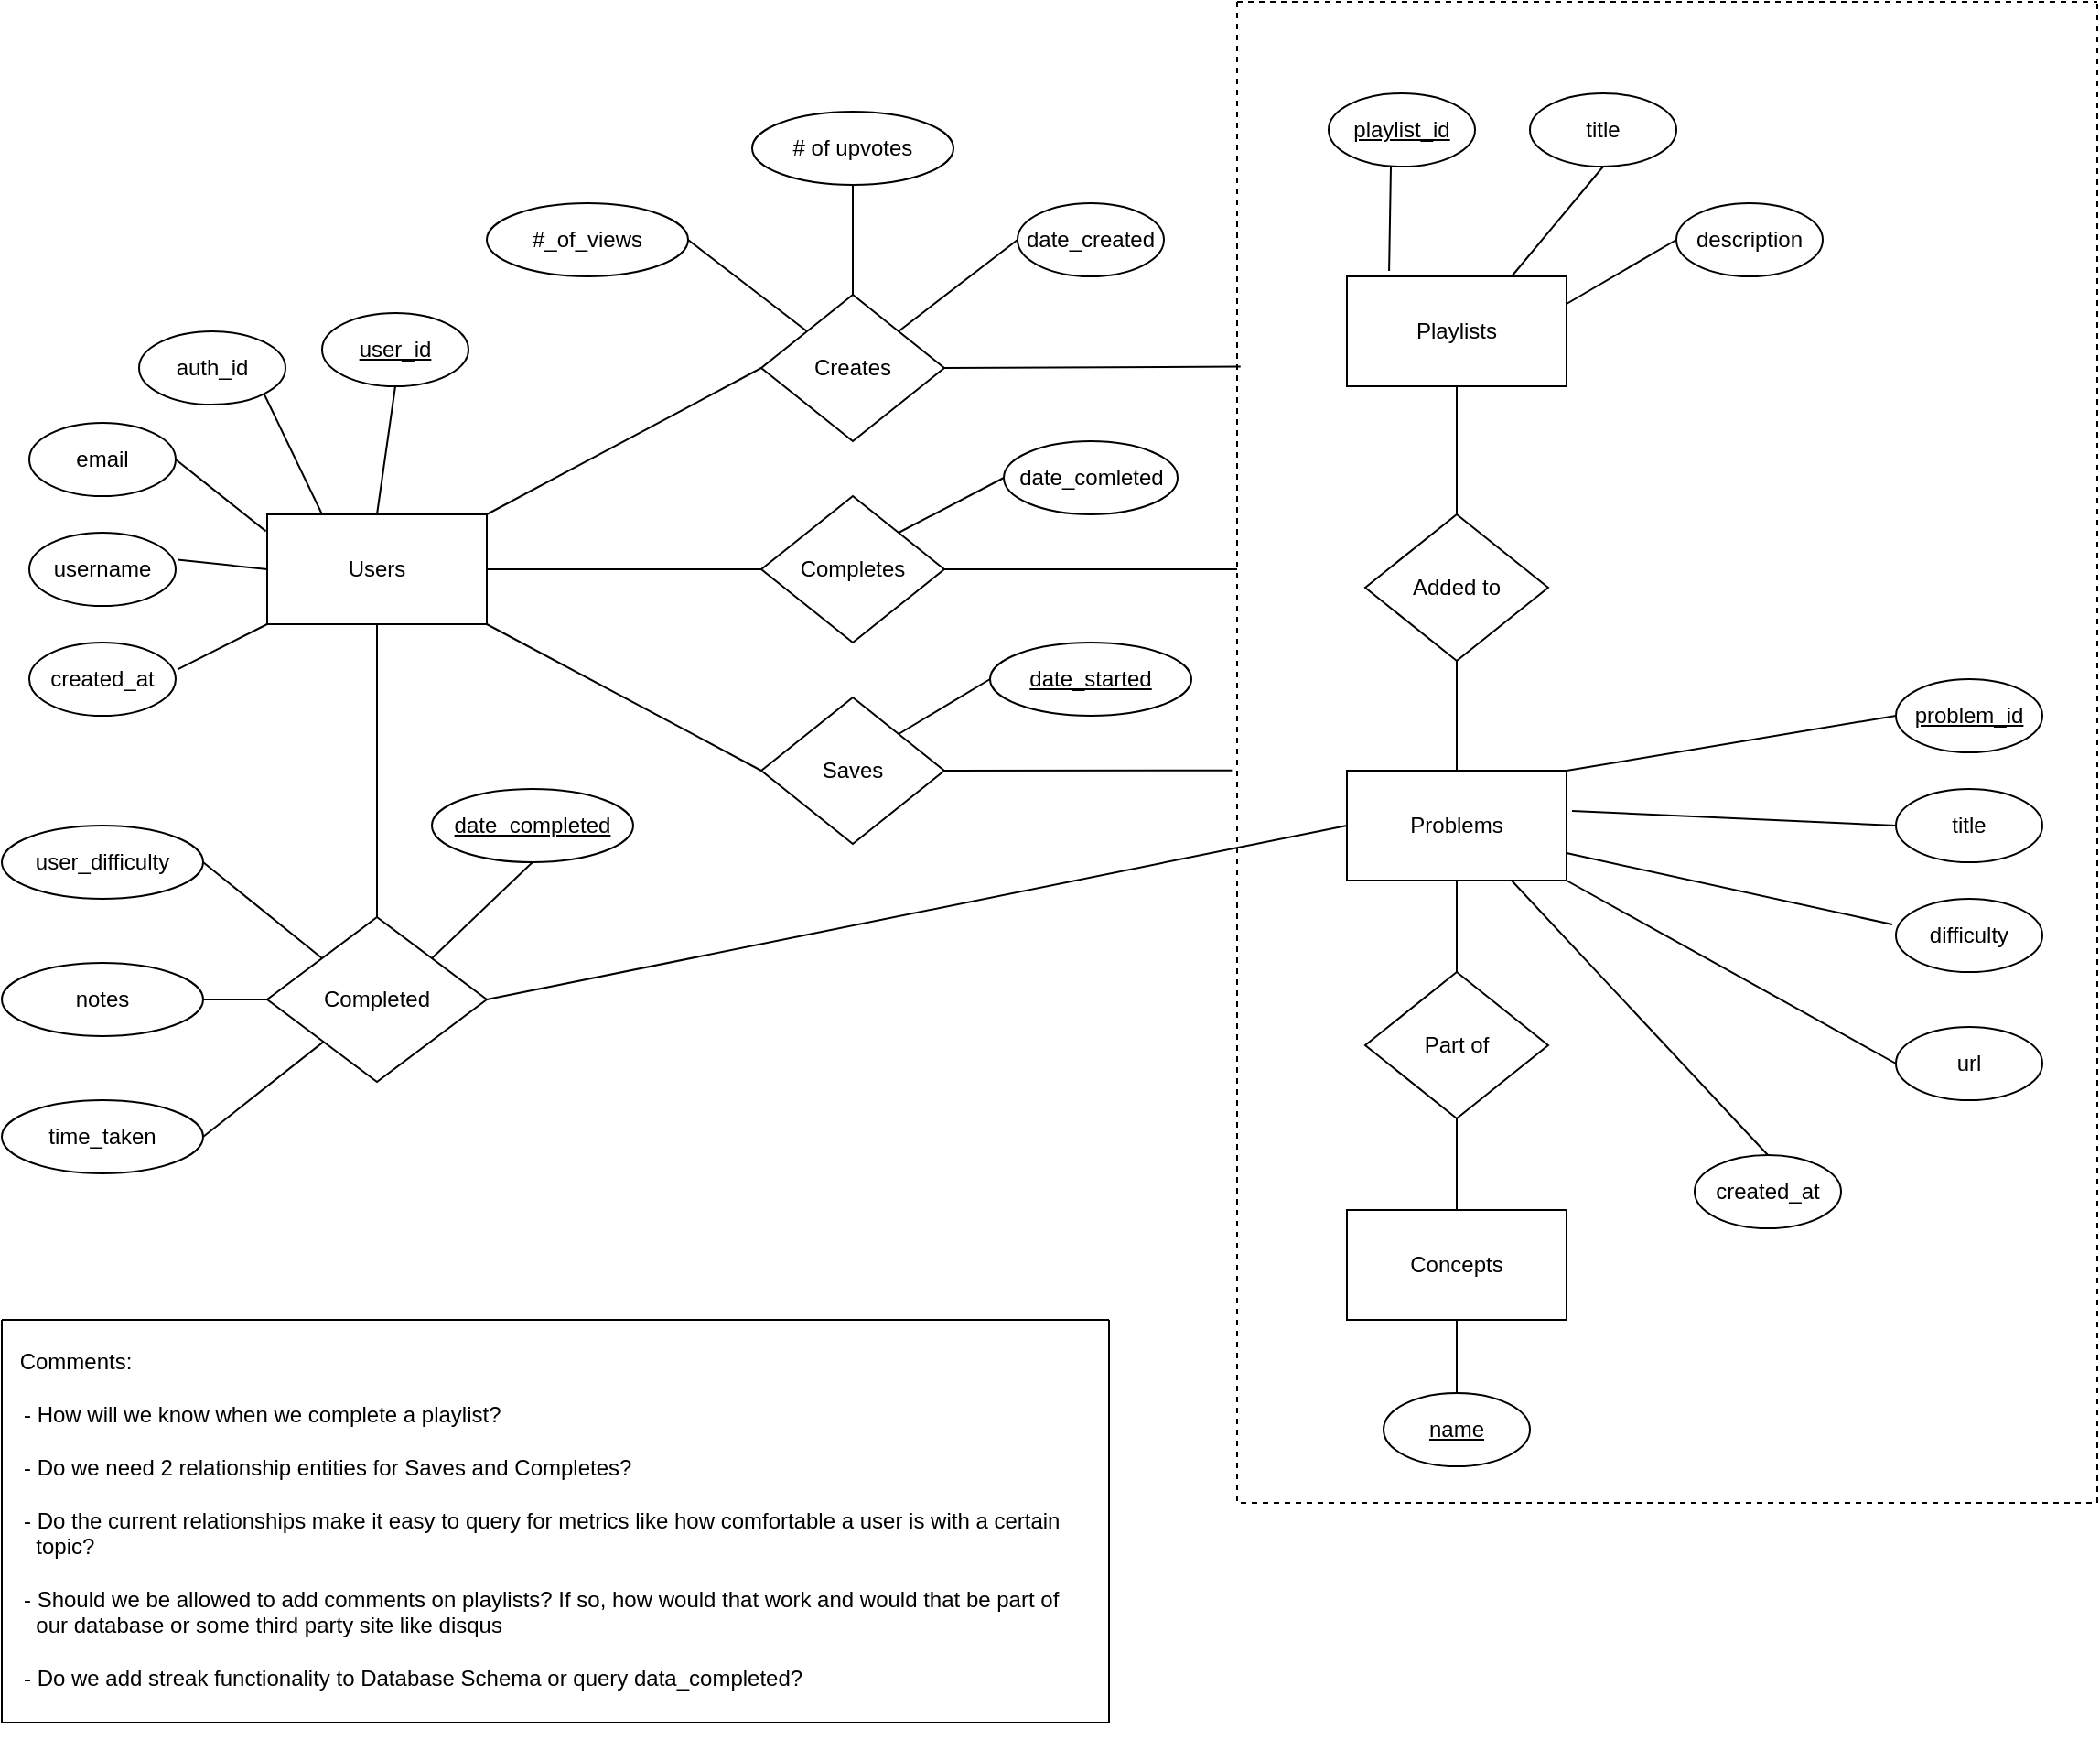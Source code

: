 <mxfile version="26.1.0">
  <diagram name="Page-1" id="QeRg7oiaiNVXQ4Oh6P5c">
    <mxGraphModel dx="3813" dy="2669" grid="1" gridSize="10" guides="1" tooltips="1" connect="1" arrows="1" fold="1" page="1" pageScale="1" pageWidth="850" pageHeight="1100" math="0" shadow="0">
      <root>
        <mxCell id="0" />
        <mxCell id="1" parent="0" />
        <mxCell id="6mohZMEIYoCUt31C2DHW-1" value="Users" style="rounded=0;whiteSpace=wrap;html=1;" parent="1" vertex="1">
          <mxGeometry x="120" y="200" width="120" height="60" as="geometry" />
        </mxCell>
        <mxCell id="6mohZMEIYoCUt31C2DHW-8" value="&lt;u&gt;user_id&lt;/u&gt;" style="ellipse;whiteSpace=wrap;html=1;" parent="1" vertex="1">
          <mxGeometry x="150" y="90" width="80" height="40" as="geometry" />
        </mxCell>
        <mxCell id="6mohZMEIYoCUt31C2DHW-9" value="auth_id" style="ellipse;whiteSpace=wrap;html=1;" parent="1" vertex="1">
          <mxGeometry x="50" y="100" width="80" height="40" as="geometry" />
        </mxCell>
        <mxCell id="6mohZMEIYoCUt31C2DHW-10" value="email" style="ellipse;whiteSpace=wrap;html=1;" parent="1" vertex="1">
          <mxGeometry x="-10" y="150" width="80" height="40" as="geometry" />
        </mxCell>
        <mxCell id="6mohZMEIYoCUt31C2DHW-11" value="username" style="ellipse;whiteSpace=wrap;html=1;" parent="1" vertex="1">
          <mxGeometry x="-10" y="210" width="80" height="40" as="geometry" />
        </mxCell>
        <mxCell id="6mohZMEIYoCUt31C2DHW-12" value="created_at" style="ellipse;whiteSpace=wrap;html=1;" parent="1" vertex="1">
          <mxGeometry x="-10" y="270" width="80" height="40" as="geometry" />
        </mxCell>
        <mxCell id="6mohZMEIYoCUt31C2DHW-13" value="" style="endArrow=none;html=1;rounded=0;entryX=0.5;entryY=1;entryDx=0;entryDy=0;exitX=0.5;exitY=0;exitDx=0;exitDy=0;" parent="1" source="6mohZMEIYoCUt31C2DHW-1" target="6mohZMEIYoCUt31C2DHW-8" edge="1">
          <mxGeometry width="50" height="50" relative="1" as="geometry">
            <mxPoint x="520" y="310" as="sourcePoint" />
            <mxPoint x="570" y="260" as="targetPoint" />
          </mxGeometry>
        </mxCell>
        <mxCell id="6mohZMEIYoCUt31C2DHW-14" value="" style="endArrow=none;html=1;rounded=0;entryX=1;entryY=1;entryDx=0;entryDy=0;exitX=0.25;exitY=0;exitDx=0;exitDy=0;" parent="1" source="6mohZMEIYoCUt31C2DHW-1" target="6mohZMEIYoCUt31C2DHW-9" edge="1">
          <mxGeometry width="50" height="50" relative="1" as="geometry">
            <mxPoint x="520" y="310" as="sourcePoint" />
            <mxPoint x="570" y="260" as="targetPoint" />
          </mxGeometry>
        </mxCell>
        <mxCell id="6mohZMEIYoCUt31C2DHW-15" value="" style="endArrow=none;html=1;rounded=0;entryX=1;entryY=0.5;entryDx=0;entryDy=0;exitX=-0.006;exitY=0.153;exitDx=0;exitDy=0;exitPerimeter=0;" parent="1" source="6mohZMEIYoCUt31C2DHW-1" target="6mohZMEIYoCUt31C2DHW-10" edge="1">
          <mxGeometry width="50" height="50" relative="1" as="geometry">
            <mxPoint x="160" y="210" as="sourcePoint" />
            <mxPoint x="118" y="164" as="targetPoint" />
          </mxGeometry>
        </mxCell>
        <mxCell id="6mohZMEIYoCUt31C2DHW-16" value="" style="endArrow=none;html=1;rounded=0;entryX=1.013;entryY=0.368;entryDx=0;entryDy=0;exitX=0;exitY=0.5;exitDx=0;exitDy=0;entryPerimeter=0;" parent="1" source="6mohZMEIYoCUt31C2DHW-1" target="6mohZMEIYoCUt31C2DHW-11" edge="1">
          <mxGeometry width="50" height="50" relative="1" as="geometry">
            <mxPoint x="170" y="220" as="sourcePoint" />
            <mxPoint x="128" y="174" as="targetPoint" />
          </mxGeometry>
        </mxCell>
        <mxCell id="6mohZMEIYoCUt31C2DHW-17" value="" style="endArrow=none;html=1;rounded=0;entryX=1.013;entryY=0.368;entryDx=0;entryDy=0;exitX=0;exitY=1;exitDx=0;exitDy=0;entryPerimeter=0;" parent="1" source="6mohZMEIYoCUt31C2DHW-1" target="6mohZMEIYoCUt31C2DHW-12" edge="1">
          <mxGeometry width="50" height="50" relative="1" as="geometry">
            <mxPoint x="180" y="230" as="sourcePoint" />
            <mxPoint x="138" y="184" as="targetPoint" />
          </mxGeometry>
        </mxCell>
        <mxCell id="-SGMtxsX90fUDd3RMAnm-1" value="Completed" style="rhombus;whiteSpace=wrap;html=1;" vertex="1" parent="1">
          <mxGeometry x="120" y="420" width="120" height="90" as="geometry" />
        </mxCell>
        <mxCell id="-SGMtxsX90fUDd3RMAnm-2" value="" style="endArrow=none;html=1;rounded=0;exitX=0.5;exitY=1;exitDx=0;exitDy=0;entryX=0.5;entryY=0;entryDx=0;entryDy=0;" edge="1" parent="1" source="6mohZMEIYoCUt31C2DHW-1" target="-SGMtxsX90fUDd3RMAnm-1">
          <mxGeometry width="50" height="50" relative="1" as="geometry">
            <mxPoint x="540" y="600" as="sourcePoint" />
            <mxPoint x="590" y="550" as="targetPoint" />
          </mxGeometry>
        </mxCell>
        <mxCell id="-SGMtxsX90fUDd3RMAnm-4" value="&lt;u&gt;date_completed&lt;/u&gt;" style="ellipse;whiteSpace=wrap;html=1;" vertex="1" parent="1">
          <mxGeometry x="210" y="350" width="110" height="40" as="geometry" />
        </mxCell>
        <mxCell id="-SGMtxsX90fUDd3RMAnm-5" value="time_taken" style="ellipse;whiteSpace=wrap;html=1;" vertex="1" parent="1">
          <mxGeometry x="-25" y="520" width="110" height="40" as="geometry" />
        </mxCell>
        <mxCell id="-SGMtxsX90fUDd3RMAnm-6" value="user_difficulty" style="ellipse;whiteSpace=wrap;html=1;" vertex="1" parent="1">
          <mxGeometry x="-25" y="370" width="110" height="40" as="geometry" />
        </mxCell>
        <mxCell id="-SGMtxsX90fUDd3RMAnm-7" value="" style="endArrow=none;html=1;rounded=0;exitX=1;exitY=0.5;exitDx=0;exitDy=0;entryX=0;entryY=0;entryDx=0;entryDy=0;" edge="1" parent="1" source="-SGMtxsX90fUDd3RMAnm-6" target="-SGMtxsX90fUDd3RMAnm-1">
          <mxGeometry width="50" height="50" relative="1" as="geometry">
            <mxPoint x="540" y="620" as="sourcePoint" />
            <mxPoint x="590" y="570" as="targetPoint" />
          </mxGeometry>
        </mxCell>
        <mxCell id="-SGMtxsX90fUDd3RMAnm-8" value="" style="endArrow=none;html=1;rounded=0;exitX=1;exitY=0;exitDx=0;exitDy=0;entryX=0.5;entryY=1;entryDx=0;entryDy=0;" edge="1" parent="1" source="-SGMtxsX90fUDd3RMAnm-1" target="-SGMtxsX90fUDd3RMAnm-4">
          <mxGeometry width="50" height="50" relative="1" as="geometry">
            <mxPoint x="540" y="620" as="sourcePoint" />
            <mxPoint x="590" y="570" as="targetPoint" />
          </mxGeometry>
        </mxCell>
        <mxCell id="-SGMtxsX90fUDd3RMAnm-9" value="" style="endArrow=none;html=1;rounded=0;entryX=1;entryY=0.5;entryDx=0;entryDy=0;" edge="1" parent="1" source="-SGMtxsX90fUDd3RMAnm-1" target="-SGMtxsX90fUDd3RMAnm-5">
          <mxGeometry width="50" height="50" relative="1" as="geometry">
            <mxPoint x="540" y="620" as="sourcePoint" />
            <mxPoint x="-5" y="540" as="targetPoint" />
          </mxGeometry>
        </mxCell>
        <mxCell id="-SGMtxsX90fUDd3RMAnm-10" value="Saves" style="rhombus;whiteSpace=wrap;html=1;" vertex="1" parent="1">
          <mxGeometry x="390" y="300" width="100" height="80" as="geometry" />
        </mxCell>
        <mxCell id="-SGMtxsX90fUDd3RMAnm-11" value="" style="endArrow=none;html=1;rounded=0;exitX=1;exitY=1;exitDx=0;exitDy=0;entryX=0;entryY=0.5;entryDx=0;entryDy=0;" edge="1" parent="1" source="6mohZMEIYoCUt31C2DHW-1" target="-SGMtxsX90fUDd3RMAnm-10">
          <mxGeometry width="50" height="50" relative="1" as="geometry">
            <mxPoint x="540" y="600" as="sourcePoint" />
            <mxPoint x="590" y="550" as="targetPoint" />
          </mxGeometry>
        </mxCell>
        <mxCell id="-SGMtxsX90fUDd3RMAnm-12" value="" style="endArrow=none;html=1;rounded=0;exitX=1;exitY=0.5;exitDx=0;exitDy=0;entryX=-0.006;entryY=0.512;entryDx=0;entryDy=0;entryPerimeter=0;" edge="1" parent="1" source="-SGMtxsX90fUDd3RMAnm-10" target="-SGMtxsX90fUDd3RMAnm-19">
          <mxGeometry width="50" height="50" relative="1" as="geometry">
            <mxPoint x="540" y="600" as="sourcePoint" />
            <mxPoint x="637" y="340" as="targetPoint" />
          </mxGeometry>
        </mxCell>
        <mxCell id="-SGMtxsX90fUDd3RMAnm-18" value="" style="endArrow=none;html=1;rounded=0;exitX=1;exitY=0.5;exitDx=0;exitDy=0;entryX=0;entryY=0.5;entryDx=0;entryDy=0;" edge="1" parent="1" source="-SGMtxsX90fUDd3RMAnm-1" target="6mohZMEIYoCUt31C2DHW-3">
          <mxGeometry width="50" height="50" relative="1" as="geometry">
            <mxPoint x="540" y="600" as="sourcePoint" />
            <mxPoint x="590" y="550" as="targetPoint" />
          </mxGeometry>
        </mxCell>
        <mxCell id="-SGMtxsX90fUDd3RMAnm-19" value="" style="swimlane;startSize=0;dashed=1;" vertex="1" parent="1">
          <mxGeometry x="650" y="-80" width="470" height="820" as="geometry">
            <mxRectangle x="470" y="470" width="50" height="40" as="alternateBounds" />
          </mxGeometry>
        </mxCell>
        <mxCell id="6mohZMEIYoCUt31C2DHW-2" value="Playlists" style="rounded=0;whiteSpace=wrap;html=1;" parent="-SGMtxsX90fUDd3RMAnm-19" vertex="1">
          <mxGeometry x="60" y="150" width="120" height="60" as="geometry" />
        </mxCell>
        <mxCell id="6mohZMEIYoCUt31C2DHW-3" value="Problems" style="rounded=0;whiteSpace=wrap;html=1;" parent="-SGMtxsX90fUDd3RMAnm-19" vertex="1">
          <mxGeometry x="60" y="420" width="120" height="60" as="geometry" />
        </mxCell>
        <mxCell id="6mohZMEIYoCUt31C2DHW-19" value="&lt;u&gt;playlist_&lt;span style=&quot;background-color: transparent; color: light-dark(rgb(0, 0, 0), rgb(255, 255, 255));&quot;&gt;id&lt;/span&gt;&lt;/u&gt;" style="ellipse;whiteSpace=wrap;html=1;" parent="-SGMtxsX90fUDd3RMAnm-19" vertex="1">
          <mxGeometry x="50" y="50" width="80" height="40" as="geometry" />
        </mxCell>
        <mxCell id="6mohZMEIYoCUt31C2DHW-20" value="title" style="ellipse;whiteSpace=wrap;html=1;" parent="-SGMtxsX90fUDd3RMAnm-19" vertex="1">
          <mxGeometry x="160" y="50" width="80" height="40" as="geometry" />
        </mxCell>
        <mxCell id="6mohZMEIYoCUt31C2DHW-21" value="description" style="ellipse;whiteSpace=wrap;html=1;" parent="-SGMtxsX90fUDd3RMAnm-19" vertex="1">
          <mxGeometry x="240" y="110" width="80" height="40" as="geometry" />
        </mxCell>
        <mxCell id="6mohZMEIYoCUt31C2DHW-23" value="&lt;u&gt;problem_id&lt;/u&gt;" style="ellipse;whiteSpace=wrap;html=1;" parent="-SGMtxsX90fUDd3RMAnm-19" vertex="1">
          <mxGeometry x="360" y="370" width="80" height="40" as="geometry" />
        </mxCell>
        <mxCell id="6mohZMEIYoCUt31C2DHW-24" value="title" style="ellipse;whiteSpace=wrap;html=1;" parent="-SGMtxsX90fUDd3RMAnm-19" vertex="1">
          <mxGeometry x="360" y="430" width="80" height="40" as="geometry" />
        </mxCell>
        <mxCell id="6mohZMEIYoCUt31C2DHW-26" value="difficulty" style="ellipse;whiteSpace=wrap;html=1;" parent="-SGMtxsX90fUDd3RMAnm-19" vertex="1">
          <mxGeometry x="360" y="490" width="80" height="40" as="geometry" />
        </mxCell>
        <mxCell id="6mohZMEIYoCUt31C2DHW-27" value="Concepts" style="rounded=0;whiteSpace=wrap;html=1;" parent="-SGMtxsX90fUDd3RMAnm-19" vertex="1">
          <mxGeometry x="60" y="660" width="120" height="60" as="geometry" />
        </mxCell>
        <mxCell id="6mohZMEIYoCUt31C2DHW-28" value="&lt;u&gt;name&lt;/u&gt;" style="ellipse;whiteSpace=wrap;html=1;" parent="-SGMtxsX90fUDd3RMAnm-19" vertex="1">
          <mxGeometry x="80" y="760" width="80" height="40" as="geometry" />
        </mxCell>
        <mxCell id="6mohZMEIYoCUt31C2DHW-29" value="url" style="ellipse;whiteSpace=wrap;html=1;" parent="-SGMtxsX90fUDd3RMAnm-19" vertex="1">
          <mxGeometry x="360" y="560" width="80" height="40" as="geometry" />
        </mxCell>
        <mxCell id="6mohZMEIYoCUt31C2DHW-30" value="created_at" style="ellipse;whiteSpace=wrap;html=1;" parent="-SGMtxsX90fUDd3RMAnm-19" vertex="1">
          <mxGeometry x="250" y="630" width="80" height="40" as="geometry" />
        </mxCell>
        <mxCell id="6mohZMEIYoCUt31C2DHW-33" value="" style="endArrow=none;html=1;rounded=0;exitX=0;exitY=0.5;exitDx=0;exitDy=0;entryX=1;entryY=0;entryDx=0;entryDy=0;" parent="-SGMtxsX90fUDd3RMAnm-19" source="6mohZMEIYoCUt31C2DHW-23" target="6mohZMEIYoCUt31C2DHW-3" edge="1">
          <mxGeometry width="50" height="50" relative="1" as="geometry">
            <mxPoint x="490" y="190" as="sourcePoint" />
            <mxPoint x="540" y="140" as="targetPoint" />
          </mxGeometry>
        </mxCell>
        <mxCell id="6mohZMEIYoCUt31C2DHW-34" value="" style="endArrow=none;html=1;rounded=0;exitX=0;exitY=0.5;exitDx=0;exitDy=0;entryX=1.025;entryY=0.367;entryDx=0;entryDy=0;entryPerimeter=0;" parent="-SGMtxsX90fUDd3RMAnm-19" source="6mohZMEIYoCUt31C2DHW-24" target="6mohZMEIYoCUt31C2DHW-3" edge="1">
          <mxGeometry width="50" height="50" relative="1" as="geometry">
            <mxPoint x="30" y="380" as="sourcePoint" />
            <mxPoint x="100" y="430" as="targetPoint" />
          </mxGeometry>
        </mxCell>
        <mxCell id="6mohZMEIYoCUt31C2DHW-35" value="" style="endArrow=none;html=1;rounded=0;exitX=-0.025;exitY=0.35;exitDx=0;exitDy=0;entryX=1;entryY=0.75;entryDx=0;entryDy=0;exitPerimeter=0;" parent="-SGMtxsX90fUDd3RMAnm-19" source="6mohZMEIYoCUt31C2DHW-26" target="6mohZMEIYoCUt31C2DHW-3" edge="1">
          <mxGeometry width="50" height="50" relative="1" as="geometry">
            <mxPoint x="40" y="390" as="sourcePoint" />
            <mxPoint x="110" y="440" as="targetPoint" />
          </mxGeometry>
        </mxCell>
        <mxCell id="6mohZMEIYoCUt31C2DHW-36" value="" style="endArrow=none;html=1;rounded=0;exitX=0;exitY=0.5;exitDx=0;exitDy=0;entryX=1;entryY=1;entryDx=0;entryDy=0;" parent="-SGMtxsX90fUDd3RMAnm-19" source="6mohZMEIYoCUt31C2DHW-29" target="6mohZMEIYoCUt31C2DHW-3" edge="1">
          <mxGeometry width="50" height="50" relative="1" as="geometry">
            <mxPoint x="50" y="400" as="sourcePoint" />
            <mxPoint x="110" y="490" as="targetPoint" />
          </mxGeometry>
        </mxCell>
        <mxCell id="6mohZMEIYoCUt31C2DHW-37" value="" style="endArrow=none;html=1;rounded=0;exitX=0.5;exitY=0;exitDx=0;exitDy=0;entryX=0.75;entryY=1;entryDx=0;entryDy=0;" parent="-SGMtxsX90fUDd3RMAnm-19" source="6mohZMEIYoCUt31C2DHW-30" target="6mohZMEIYoCUt31C2DHW-3" edge="1">
          <mxGeometry width="50" height="50" relative="1" as="geometry">
            <mxPoint x="60" y="410" as="sourcePoint" />
            <mxPoint x="130" y="460" as="targetPoint" />
            <Array as="points" />
          </mxGeometry>
        </mxCell>
        <mxCell id="6mohZMEIYoCUt31C2DHW-38" value="" style="endArrow=none;html=1;rounded=0;exitX=0.425;exitY=1;exitDx=0;exitDy=0;exitPerimeter=0;entryX=0.192;entryY=-0.05;entryDx=0;entryDy=0;entryPerimeter=0;" parent="-SGMtxsX90fUDd3RMAnm-19" source="6mohZMEIYoCUt31C2DHW-19" target="6mohZMEIYoCUt31C2DHW-2" edge="1">
          <mxGeometry width="50" height="50" relative="1" as="geometry">
            <mxPoint x="230" y="270" as="sourcePoint" />
            <mxPoint x="280" y="220" as="targetPoint" />
          </mxGeometry>
        </mxCell>
        <mxCell id="6mohZMEIYoCUt31C2DHW-39" value="" style="endArrow=none;html=1;rounded=0;entryX=0.5;entryY=1;entryDx=0;entryDy=0;exitX=0.75;exitY=0;exitDx=0;exitDy=0;" parent="-SGMtxsX90fUDd3RMAnm-19" source="6mohZMEIYoCUt31C2DHW-2" target="6mohZMEIYoCUt31C2DHW-20" edge="1">
          <mxGeometry width="50" height="50" relative="1" as="geometry">
            <mxPoint x="230" y="270" as="sourcePoint" />
            <mxPoint x="280" y="220" as="targetPoint" />
          </mxGeometry>
        </mxCell>
        <mxCell id="6mohZMEIYoCUt31C2DHW-40" value="" style="endArrow=none;html=1;rounded=0;exitX=1;exitY=0.25;exitDx=0;exitDy=0;entryX=0;entryY=0.5;entryDx=0;entryDy=0;" parent="-SGMtxsX90fUDd3RMAnm-19" source="6mohZMEIYoCUt31C2DHW-2" target="6mohZMEIYoCUt31C2DHW-21" edge="1">
          <mxGeometry width="50" height="50" relative="1" as="geometry">
            <mxPoint x="230" y="270" as="sourcePoint" />
            <mxPoint x="280" y="220" as="targetPoint" />
          </mxGeometry>
        </mxCell>
        <mxCell id="6mohZMEIYoCUt31C2DHW-43" value="" style="endArrow=none;html=1;rounded=0;exitX=0.5;exitY=1;exitDx=0;exitDy=0;entryX=0.5;entryY=0;entryDx=0;entryDy=0;" parent="-SGMtxsX90fUDd3RMAnm-19" source="6mohZMEIYoCUt31C2DHW-27" target="6mohZMEIYoCUt31C2DHW-28" edge="1">
          <mxGeometry width="50" height="50" relative="1" as="geometry">
            <mxPoint x="-655" y="250" as="sourcePoint" />
            <mxPoint x="-605" y="200" as="targetPoint" />
          </mxGeometry>
        </mxCell>
        <mxCell id="-SGMtxsX90fUDd3RMAnm-13" value="Added to" style="rhombus;whiteSpace=wrap;html=1;" vertex="1" parent="-SGMtxsX90fUDd3RMAnm-19">
          <mxGeometry x="70" y="280" width="100" height="80" as="geometry" />
        </mxCell>
        <mxCell id="-SGMtxsX90fUDd3RMAnm-14" value="" style="endArrow=none;html=1;rounded=0;exitX=0.5;exitY=0;exitDx=0;exitDy=0;" edge="1" parent="-SGMtxsX90fUDd3RMAnm-19" source="6mohZMEIYoCUt31C2DHW-3" target="-SGMtxsX90fUDd3RMAnm-13">
          <mxGeometry width="50" height="50" relative="1" as="geometry">
            <mxPoint x="480" y="410" as="sourcePoint" />
            <mxPoint x="530" y="360" as="targetPoint" />
          </mxGeometry>
        </mxCell>
        <mxCell id="-SGMtxsX90fUDd3RMAnm-15" value="" style="endArrow=none;html=1;rounded=0;exitX=0.5;exitY=0;exitDx=0;exitDy=0;entryX=0.5;entryY=1;entryDx=0;entryDy=0;" edge="1" parent="-SGMtxsX90fUDd3RMAnm-19" source="-SGMtxsX90fUDd3RMAnm-13" target="6mohZMEIYoCUt31C2DHW-2">
          <mxGeometry width="50" height="50" relative="1" as="geometry">
            <mxPoint x="-100" y="340" as="sourcePoint" />
            <mxPoint x="-50" y="290" as="targetPoint" />
          </mxGeometry>
        </mxCell>
        <mxCell id="-SGMtxsX90fUDd3RMAnm-24" value="Part of" style="rhombus;whiteSpace=wrap;html=1;" vertex="1" parent="-SGMtxsX90fUDd3RMAnm-19">
          <mxGeometry x="70" y="530" width="100" height="80" as="geometry" />
        </mxCell>
        <mxCell id="-SGMtxsX90fUDd3RMAnm-25" value="" style="endArrow=none;html=1;rounded=0;entryX=0.5;entryY=1;entryDx=0;entryDy=0;" edge="1" parent="-SGMtxsX90fUDd3RMAnm-19" source="-SGMtxsX90fUDd3RMAnm-24" target="6mohZMEIYoCUt31C2DHW-3">
          <mxGeometry width="50" height="50" relative="1" as="geometry">
            <mxPoint x="-60" y="580" as="sourcePoint" />
            <mxPoint x="-10" y="530" as="targetPoint" />
          </mxGeometry>
        </mxCell>
        <mxCell id="-SGMtxsX90fUDd3RMAnm-26" value="" style="endArrow=none;html=1;rounded=0;exitX=0.5;exitY=1;exitDx=0;exitDy=0;" edge="1" parent="-SGMtxsX90fUDd3RMAnm-19" source="-SGMtxsX90fUDd3RMAnm-24" target="6mohZMEIYoCUt31C2DHW-27">
          <mxGeometry width="50" height="50" relative="1" as="geometry">
            <mxPoint x="-60" y="580" as="sourcePoint" />
            <mxPoint x="-10" y="530" as="targetPoint" />
          </mxGeometry>
        </mxCell>
        <mxCell id="-SGMtxsX90fUDd3RMAnm-22" value="notes" style="ellipse;whiteSpace=wrap;html=1;" vertex="1" parent="1">
          <mxGeometry x="-25" y="445" width="110" height="40" as="geometry" />
        </mxCell>
        <mxCell id="-SGMtxsX90fUDd3RMAnm-23" value="" style="endArrow=none;html=1;rounded=0;exitX=1;exitY=0.5;exitDx=0;exitDy=0;entryX=0;entryY=0.5;entryDx=0;entryDy=0;" edge="1" parent="1" source="-SGMtxsX90fUDd3RMAnm-22" target="-SGMtxsX90fUDd3RMAnm-1">
          <mxGeometry width="50" height="50" relative="1" as="geometry">
            <mxPoint x="580" y="520" as="sourcePoint" />
            <mxPoint x="630" y="470" as="targetPoint" />
          </mxGeometry>
        </mxCell>
        <mxCell id="-SGMtxsX90fUDd3RMAnm-27" value="Completes" style="rhombus;whiteSpace=wrap;html=1;" vertex="1" parent="1">
          <mxGeometry x="390" y="190" width="100" height="80" as="geometry" />
        </mxCell>
        <mxCell id="-SGMtxsX90fUDd3RMAnm-28" value="" style="endArrow=none;html=1;rounded=0;exitX=1;exitY=0.5;exitDx=0;exitDy=0;entryX=0;entryY=0.5;entryDx=0;entryDy=0;" edge="1" parent="1" target="-SGMtxsX90fUDd3RMAnm-27" source="6mohZMEIYoCUt31C2DHW-1">
          <mxGeometry width="50" height="50" relative="1" as="geometry">
            <mxPoint x="230" y="50" as="sourcePoint" />
            <mxPoint x="580" y="370" as="targetPoint" />
          </mxGeometry>
        </mxCell>
        <mxCell id="-SGMtxsX90fUDd3RMAnm-29" value="" style="endArrow=none;html=1;rounded=0;exitX=1;exitY=0.5;exitDx=0;exitDy=0;entryX=0;entryY=0.378;entryDx=0;entryDy=0;entryPerimeter=0;" edge="1" parent="1" source="-SGMtxsX90fUDd3RMAnm-27" target="-SGMtxsX90fUDd3RMAnm-19">
          <mxGeometry width="50" height="50" relative="1" as="geometry">
            <mxPoint x="530" y="420" as="sourcePoint" />
            <mxPoint x="632" y="46" as="targetPoint" />
          </mxGeometry>
        </mxCell>
        <mxCell id="-SGMtxsX90fUDd3RMAnm-30" value="Creates" style="rhombus;whiteSpace=wrap;html=1;" vertex="1" parent="1">
          <mxGeometry x="390" y="80" width="100" height="80" as="geometry" />
        </mxCell>
        <mxCell id="-SGMtxsX90fUDd3RMAnm-31" value="" style="endArrow=none;html=1;rounded=0;exitX=1;exitY=0;exitDx=0;exitDy=0;entryX=0;entryY=0.5;entryDx=0;entryDy=0;" edge="1" parent="1" target="-SGMtxsX90fUDd3RMAnm-30" source="6mohZMEIYoCUt31C2DHW-1">
          <mxGeometry width="50" height="50" relative="1" as="geometry">
            <mxPoint x="750" y="-200" as="sourcePoint" />
            <mxPoint x="1100" y="120" as="targetPoint" />
          </mxGeometry>
        </mxCell>
        <mxCell id="-SGMtxsX90fUDd3RMAnm-32" value="" style="endArrow=none;html=1;rounded=0;exitX=1;exitY=0.5;exitDx=0;exitDy=0;entryX=0.004;entryY=0.243;entryDx=0;entryDy=0;entryPerimeter=0;" edge="1" parent="1" source="-SGMtxsX90fUDd3RMAnm-30" target="-SGMtxsX90fUDd3RMAnm-19">
          <mxGeometry width="50" height="50" relative="1" as="geometry">
            <mxPoint x="1050" y="170" as="sourcePoint" />
            <mxPoint x="1152" y="-204" as="targetPoint" />
          </mxGeometry>
        </mxCell>
        <mxCell id="-SGMtxsX90fUDd3RMAnm-33" value="&lt;u&gt;date_started&lt;/u&gt;" style="ellipse;whiteSpace=wrap;html=1;" vertex="1" parent="1">
          <mxGeometry x="515" y="270" width="110" height="40" as="geometry" />
        </mxCell>
        <mxCell id="-SGMtxsX90fUDd3RMAnm-34" value="" style="endArrow=none;html=1;rounded=0;exitX=1;exitY=0;exitDx=0;exitDy=0;entryX=0;entryY=0.5;entryDx=0;entryDy=0;" edge="1" parent="1" source="-SGMtxsX90fUDd3RMAnm-10" target="-SGMtxsX90fUDd3RMAnm-33">
          <mxGeometry width="50" height="50" relative="1" as="geometry">
            <mxPoint x="810" y="250" as="sourcePoint" />
            <mxPoint x="860" y="200" as="targetPoint" />
          </mxGeometry>
        </mxCell>
        <mxCell id="-SGMtxsX90fUDd3RMAnm-36" value="&lt;span&gt;# of upvotes&lt;/span&gt;" style="ellipse;whiteSpace=wrap;html=1;fontStyle=0" vertex="1" parent="1">
          <mxGeometry x="385" y="-20" width="110" height="40" as="geometry" />
        </mxCell>
        <mxCell id="-SGMtxsX90fUDd3RMAnm-37" value="&lt;span&gt;#_of_views&lt;/span&gt;" style="ellipse;whiteSpace=wrap;html=1;fontStyle=0" vertex="1" parent="1">
          <mxGeometry x="240" y="30" width="110" height="40" as="geometry" />
        </mxCell>
        <mxCell id="-SGMtxsX90fUDd3RMAnm-39" value="date_created" style="ellipse;whiteSpace=wrap;html=1;" vertex="1" parent="1">
          <mxGeometry x="530" y="30" width="80" height="40" as="geometry" />
        </mxCell>
        <mxCell id="-SGMtxsX90fUDd3RMAnm-40" value="" style="endArrow=none;html=1;rounded=0;exitX=1;exitY=0.5;exitDx=0;exitDy=0;entryX=0;entryY=0;entryDx=0;entryDy=0;" edge="1" parent="1" source="-SGMtxsX90fUDd3RMAnm-37" target="-SGMtxsX90fUDd3RMAnm-30">
          <mxGeometry width="50" height="50" relative="1" as="geometry">
            <mxPoint x="810" y="250" as="sourcePoint" />
            <mxPoint x="860" y="200" as="targetPoint" />
          </mxGeometry>
        </mxCell>
        <mxCell id="-SGMtxsX90fUDd3RMAnm-41" value="" style="endArrow=none;html=1;rounded=0;exitX=0.5;exitY=1;exitDx=0;exitDy=0;entryX=0.5;entryY=0;entryDx=0;entryDy=0;" edge="1" parent="1" source="-SGMtxsX90fUDd3RMAnm-36" target="-SGMtxsX90fUDd3RMAnm-30">
          <mxGeometry width="50" height="50" relative="1" as="geometry">
            <mxPoint x="810" y="250" as="sourcePoint" />
            <mxPoint x="860" y="200" as="targetPoint" />
          </mxGeometry>
        </mxCell>
        <mxCell id="-SGMtxsX90fUDd3RMAnm-42" value="" style="endArrow=none;html=1;rounded=0;exitX=1;exitY=0;exitDx=0;exitDy=0;entryX=0;entryY=0.5;entryDx=0;entryDy=0;" edge="1" parent="1" source="-SGMtxsX90fUDd3RMAnm-30" target="-SGMtxsX90fUDd3RMAnm-39">
          <mxGeometry width="50" height="50" relative="1" as="geometry">
            <mxPoint x="810" y="250" as="sourcePoint" />
            <mxPoint x="860" y="200" as="targetPoint" />
          </mxGeometry>
        </mxCell>
        <mxCell id="-SGMtxsX90fUDd3RMAnm-43" value="date_comleted" style="ellipse;whiteSpace=wrap;html=1;" vertex="1" parent="1">
          <mxGeometry x="522.5" y="160" width="95" height="40" as="geometry" />
        </mxCell>
        <mxCell id="-SGMtxsX90fUDd3RMAnm-44" value="" style="endArrow=none;html=1;rounded=0;exitX=1;exitY=0;exitDx=0;exitDy=0;entryX=0;entryY=0.5;entryDx=0;entryDy=0;" edge="1" parent="1" source="-SGMtxsX90fUDd3RMAnm-27" target="-SGMtxsX90fUDd3RMAnm-43">
          <mxGeometry width="50" height="50" relative="1" as="geometry">
            <mxPoint x="740" y="440" as="sourcePoint" />
            <mxPoint x="790" y="390" as="targetPoint" />
          </mxGeometry>
        </mxCell>
        <mxCell id="-SGMtxsX90fUDd3RMAnm-45" value="" style="swimlane;startSize=0;" vertex="1" parent="1">
          <mxGeometry x="-25" y="640" width="605" height="220" as="geometry" />
        </mxCell>
        <mxCell id="-SGMtxsX90fUDd3RMAnm-47" value="- How will we know when we complete a playlist?&lt;div&gt;&lt;br&gt;&lt;/div&gt;&lt;div&gt;- Do we need 2 relationship e&lt;span style=&quot;background-color: transparent; color: light-dark(rgb(0, 0, 0), rgb(255, 255, 255));&quot;&gt;ntities for Saves and&lt;/span&gt;&lt;span style=&quot;background-color: transparent; color: light-dark(rgb(0, 0, 0), rgb(255, 255, 255));&quot;&gt;&amp;nbsp;Completes?&lt;/span&gt;&lt;/div&gt;&lt;div&gt;&lt;br&gt;&lt;/div&gt;&lt;div&gt;- Do the current relationships make it easy to query for metrics like how comfortable a user is with a certain&amp;nbsp;&lt;/div&gt;&lt;div&gt;&amp;nbsp; topic?&lt;/div&gt;&lt;div&gt;&lt;br&gt;&lt;/div&gt;&lt;div&gt;- Should we be allowed to add comments on playlists? If so, how would that work and would that be part of&amp;nbsp;&amp;nbsp;&lt;/div&gt;&lt;div&gt;&amp;nbsp; our database or some third party site like disqus&lt;/div&gt;&lt;div&gt;&lt;br&gt;&lt;/div&gt;&lt;div&gt;- Do we add streak functionality to Database Schema or query data_completed?&lt;/div&gt;" style="text;html=1;align=left;verticalAlign=top;whiteSpace=wrap;rounded=0;" vertex="1" parent="-SGMtxsX90fUDd3RMAnm-45">
          <mxGeometry x="10" y="38" width="580" height="202" as="geometry" />
        </mxCell>
        <mxCell id="-SGMtxsX90fUDd3RMAnm-46" value="Comments:" style="text;html=1;align=center;verticalAlign=middle;resizable=0;points=[];autosize=1;strokeColor=none;fillColor=none;" vertex="1" parent="1">
          <mxGeometry x="-25" y="648" width="80" height="30" as="geometry" />
        </mxCell>
      </root>
    </mxGraphModel>
  </diagram>
</mxfile>
